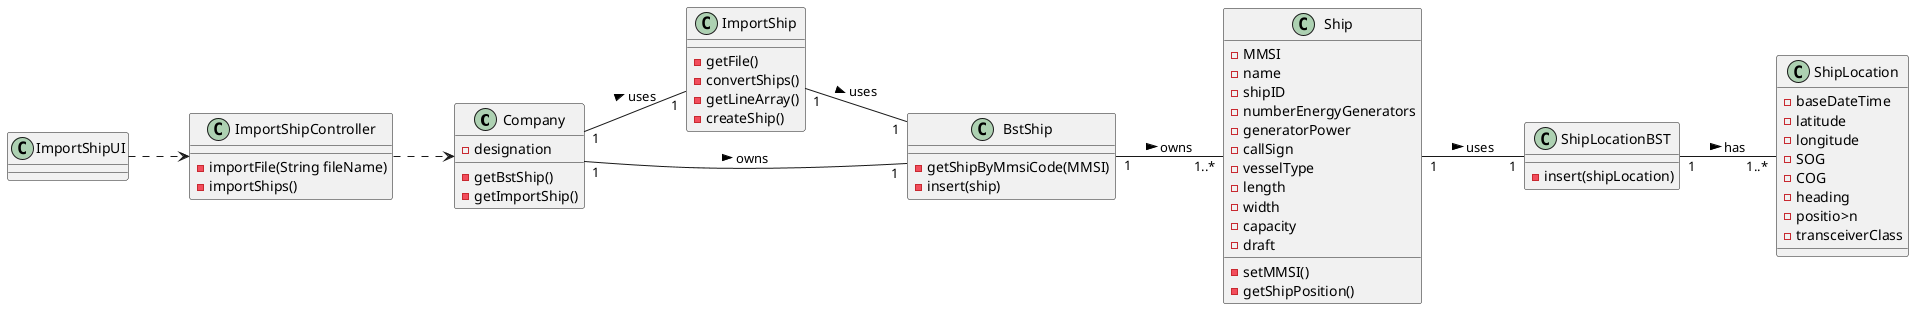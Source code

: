 @startuml
left to right direction


class Company{
-designation
-getBstShip()
-getImportShip()
}

class Ship {
-MMSI
-name
-shipID
-numberEnergyGenerators
-generatorPower
-callSign
-vesselType
-length
-width
-capacity
-draft
-setMMSI()
-getShipPosition()
}

class ImportShip{
-getFile()
-convertShips()
-getLineArray()
-createShip()
}

class ImportShipController{
-importFile(String fileName)
-importShips()
}

class ImportShipUI{
}

class ShipLocation{
-baseDateTime
-latitude
-longitude
-SOG
-COG
-heading
-positio>n
-transceiverClass
}

class ShipLocationBST{
-insert(shipLocation)
}

class BstShip{
-getShipByMmsiCode(MMSI)
-insert(ship)
}

ImportShipUI ..> ImportShipController

ImportShipController ..> Company

ImportShip "1" -- "1" BstShip : uses >

Company "1" -- "1" BstShip : owns >

Company "1" -- "1" ImportShip : uses >

BstShip "1" -- "1..*" Ship : owns >

Ship "1" -- "1" ShipLocationBST : uses >

ShipLocationBST "1" -- "1..*" ShipLocation : has >



@enduml